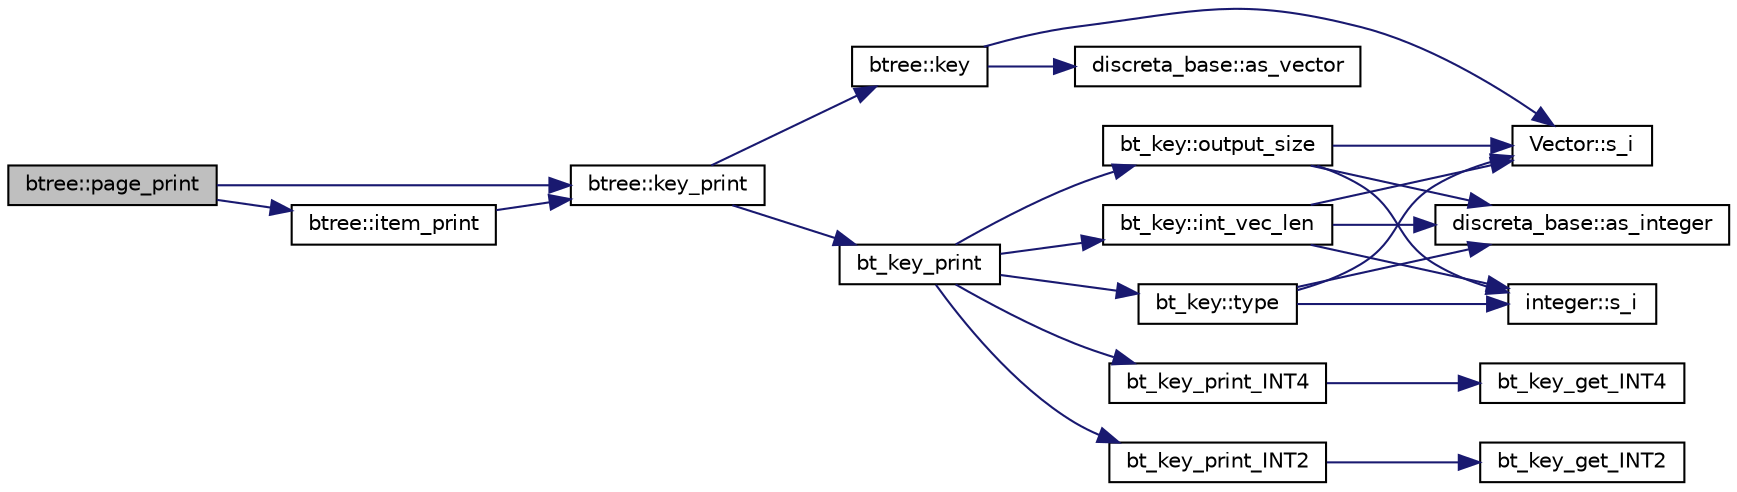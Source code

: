 digraph "btree::page_print"
{
  edge [fontname="Helvetica",fontsize="10",labelfontname="Helvetica",labelfontsize="10"];
  node [fontname="Helvetica",fontsize="10",shape=record];
  rankdir="LR";
  Node3016 [label="btree::page_print",height=0.2,width=0.4,color="black", fillcolor="grey75", style="filled", fontcolor="black"];
  Node3016 -> Node3017 [color="midnightblue",fontsize="10",style="solid",fontname="Helvetica"];
  Node3017 [label="btree::item_print",height=0.2,width=0.4,color="black", fillcolor="white", style="filled",URL="$dd/db0/classbtree.html#aca05a17e852f911cf7b1a971e7e7ad08"];
  Node3017 -> Node3018 [color="midnightblue",fontsize="10",style="solid",fontname="Helvetica"];
  Node3018 [label="btree::key_print",height=0.2,width=0.4,color="black", fillcolor="white", style="filled",URL="$dd/db0/classbtree.html#a4d527d5afa4891a2fa69fc1a07c48627"];
  Node3018 -> Node3019 [color="midnightblue",fontsize="10",style="solid",fontname="Helvetica"];
  Node3019 [label="bt_key_print",height=0.2,width=0.4,color="black", fillcolor="white", style="filled",URL="$d0/db3/bt__key_8_c.html#a14b2a3662044cca4e54d45f271c947aa"];
  Node3019 -> Node3020 [color="midnightblue",fontsize="10",style="solid",fontname="Helvetica"];
  Node3020 [label="bt_key::type",height=0.2,width=0.4,color="black", fillcolor="white", style="filled",URL="$d1/de5/classbt__key.html#ae788a415a20f75fe7160408a055bb33f"];
  Node3020 -> Node3021 [color="midnightblue",fontsize="10",style="solid",fontname="Helvetica"];
  Node3021 [label="Vector::s_i",height=0.2,width=0.4,color="black", fillcolor="white", style="filled",URL="$d5/db2/class_vector.html#a1c4fe1752523df8119f70dd550244871"];
  Node3020 -> Node3022 [color="midnightblue",fontsize="10",style="solid",fontname="Helvetica"];
  Node3022 [label="discreta_base::as_integer",height=0.2,width=0.4,color="black", fillcolor="white", style="filled",URL="$d7/d71/classdiscreta__base.html#a00d7691eaf874fd283d942692fe8dd26"];
  Node3020 -> Node3023 [color="midnightblue",fontsize="10",style="solid",fontname="Helvetica"];
  Node3023 [label="integer::s_i",height=0.2,width=0.4,color="black", fillcolor="white", style="filled",URL="$d0/de5/classinteger.html#adf28e9f94d4c844adaa950deeb80b904"];
  Node3019 -> Node3024 [color="midnightblue",fontsize="10",style="solid",fontname="Helvetica"];
  Node3024 [label="bt_key::output_size",height=0.2,width=0.4,color="black", fillcolor="white", style="filled",URL="$d1/de5/classbt__key.html#acb48f95d030f62c56051d0cd6e013394"];
  Node3024 -> Node3021 [color="midnightblue",fontsize="10",style="solid",fontname="Helvetica"];
  Node3024 -> Node3022 [color="midnightblue",fontsize="10",style="solid",fontname="Helvetica"];
  Node3024 -> Node3023 [color="midnightblue",fontsize="10",style="solid",fontname="Helvetica"];
  Node3019 -> Node3025 [color="midnightblue",fontsize="10",style="solid",fontname="Helvetica"];
  Node3025 [label="bt_key_print_INT4",height=0.2,width=0.4,color="black", fillcolor="white", style="filled",URL="$d0/db3/bt__key_8_c.html#ad752d162f10144228c321f41fb5b8bdd"];
  Node3025 -> Node3026 [color="midnightblue",fontsize="10",style="solid",fontname="Helvetica"];
  Node3026 [label="bt_key_get_INT4",height=0.2,width=0.4,color="black", fillcolor="white", style="filled",URL="$d0/db3/bt__key_8_c.html#ae2728a8a265629876b486504625977fa"];
  Node3019 -> Node3027 [color="midnightblue",fontsize="10",style="solid",fontname="Helvetica"];
  Node3027 [label="bt_key_print_INT2",height=0.2,width=0.4,color="black", fillcolor="white", style="filled",URL="$d0/db3/bt__key_8_c.html#a557e01620ef554044797f4e097ba0924"];
  Node3027 -> Node3028 [color="midnightblue",fontsize="10",style="solid",fontname="Helvetica"];
  Node3028 [label="bt_key_get_INT2",height=0.2,width=0.4,color="black", fillcolor="white", style="filled",URL="$d0/db3/bt__key_8_c.html#a6a73c042fa4b7f530a244c4fc6c9e8f2"];
  Node3019 -> Node3029 [color="midnightblue",fontsize="10",style="solid",fontname="Helvetica"];
  Node3029 [label="bt_key::int_vec_len",height=0.2,width=0.4,color="black", fillcolor="white", style="filled",URL="$d1/de5/classbt__key.html#ac8e43906f79bacf330fa1726925b7e37"];
  Node3029 -> Node3021 [color="midnightblue",fontsize="10",style="solid",fontname="Helvetica"];
  Node3029 -> Node3022 [color="midnightblue",fontsize="10",style="solid",fontname="Helvetica"];
  Node3029 -> Node3023 [color="midnightblue",fontsize="10",style="solid",fontname="Helvetica"];
  Node3018 -> Node3030 [color="midnightblue",fontsize="10",style="solid",fontname="Helvetica"];
  Node3030 [label="btree::key",height=0.2,width=0.4,color="black", fillcolor="white", style="filled",URL="$dd/db0/classbtree.html#abc561b2c60acc5a699637b7eb2549503"];
  Node3030 -> Node3021 [color="midnightblue",fontsize="10",style="solid",fontname="Helvetica"];
  Node3030 -> Node3031 [color="midnightblue",fontsize="10",style="solid",fontname="Helvetica"];
  Node3031 [label="discreta_base::as_vector",height=0.2,width=0.4,color="black", fillcolor="white", style="filled",URL="$d7/d71/classdiscreta__base.html#a7bdd6cae39c380b128ee9e17e42cf020"];
  Node3016 -> Node3018 [color="midnightblue",fontsize="10",style="solid",fontname="Helvetica"];
}
